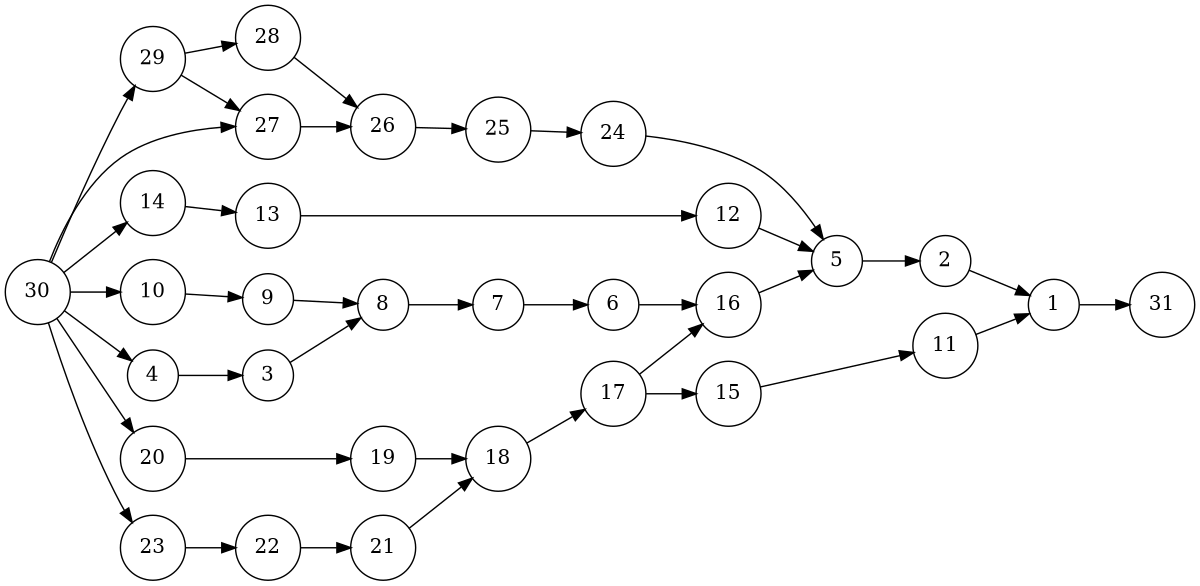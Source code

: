 digraph G {
	rankdir=LR size="8,5"
	node [shape=circle]
	1
	2
	3
	4
	5
	6
	7
	8
	9
	10
	11
	12
	13
	14
	15
	16
	17
	18
	19
	20
	21
	22
	23
	24
	25
	26
	27
	28
	29
	30
	31
	1 -> 31
	2 -> 1
	3 -> 8
	4 -> 3
	5 -> 2
	6 -> 16
	7 -> 6
	8 -> 7
	9 -> 8
	10 -> 9
	11 -> 1
	12 -> 5
	13 -> 12
	14 -> 13
	15 -> 11
	16 -> 5
	17 -> 15
	17 -> 16
	18 -> 17
	19 -> 18
	20 -> 19
	21 -> 18
	22 -> 21
	23 -> 22
	24 -> 5
	25 -> 24
	26 -> 25
	27 -> 26
	28 -> 26
	29 -> 27
	29 -> 28
	30 -> 4
	30 -> 10
	30 -> 14
	30 -> 20
	30 -> 23
	30 -> 27
	30 -> 29
}
